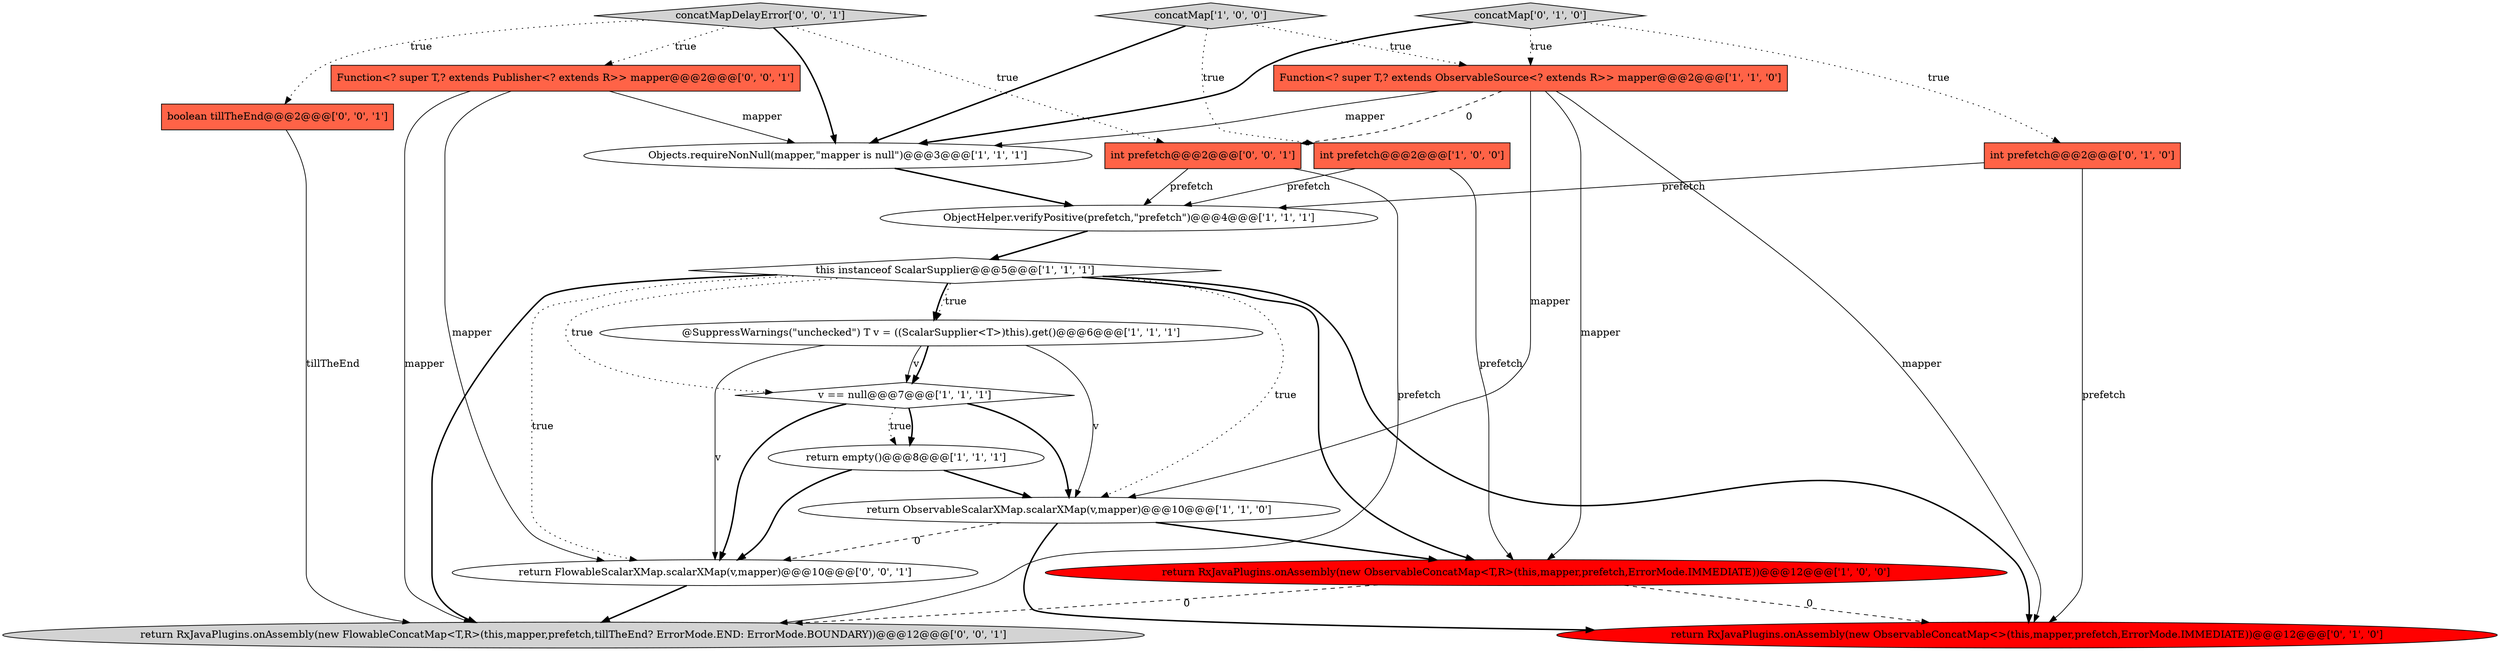 digraph {
5 [style = filled, label = "return ObservableScalarXMap.scalarXMap(v,mapper)@@@10@@@['1', '1', '0']", fillcolor = white, shape = ellipse image = "AAA0AAABBB1BBB"];
1 [style = filled, label = "int prefetch@@@2@@@['1', '0', '0']", fillcolor = tomato, shape = box image = "AAA0AAABBB1BBB"];
19 [style = filled, label = "int prefetch@@@2@@@['0', '0', '1']", fillcolor = tomato, shape = box image = "AAA0AAABBB3BBB"];
0 [style = filled, label = "this instanceof ScalarSupplier@@@5@@@['1', '1', '1']", fillcolor = white, shape = diamond image = "AAA0AAABBB1BBB"];
2 [style = filled, label = "@SuppressWarnings(\"unchecked\") T v = ((ScalarSupplier<T>)this).get()@@@6@@@['1', '1', '1']", fillcolor = white, shape = ellipse image = "AAA0AAABBB1BBB"];
13 [style = filled, label = "return RxJavaPlugins.onAssembly(new ObservableConcatMap<>(this,mapper,prefetch,ErrorMode.IMMEDIATE))@@@12@@@['0', '1', '0']", fillcolor = red, shape = ellipse image = "AAA1AAABBB2BBB"];
16 [style = filled, label = "concatMapDelayError['0', '0', '1']", fillcolor = lightgray, shape = diamond image = "AAA0AAABBB3BBB"];
7 [style = filled, label = "return empty()@@@8@@@['1', '1', '1']", fillcolor = white, shape = ellipse image = "AAA0AAABBB1BBB"];
4 [style = filled, label = "ObjectHelper.verifyPositive(prefetch,\"prefetch\")@@@4@@@['1', '1', '1']", fillcolor = white, shape = ellipse image = "AAA0AAABBB1BBB"];
14 [style = filled, label = "return RxJavaPlugins.onAssembly(new FlowableConcatMap<T,R>(this,mapper,prefetch,tillTheEnd? ErrorMode.END: ErrorMode.BOUNDARY))@@@12@@@['0', '0', '1']", fillcolor = lightgray, shape = ellipse image = "AAA0AAABBB3BBB"];
11 [style = filled, label = "concatMap['0', '1', '0']", fillcolor = lightgray, shape = diamond image = "AAA0AAABBB2BBB"];
8 [style = filled, label = "v == null@@@7@@@['1', '1', '1']", fillcolor = white, shape = diamond image = "AAA0AAABBB1BBB"];
18 [style = filled, label = "boolean tillTheEnd@@@2@@@['0', '0', '1']", fillcolor = tomato, shape = box image = "AAA0AAABBB3BBB"];
9 [style = filled, label = "Function<? super T,? extends ObservableSource<? extends R>> mapper@@@2@@@['1', '1', '0']", fillcolor = tomato, shape = box image = "AAA0AAABBB1BBB"];
3 [style = filled, label = "return RxJavaPlugins.onAssembly(new ObservableConcatMap<T,R>(this,mapper,prefetch,ErrorMode.IMMEDIATE))@@@12@@@['1', '0', '0']", fillcolor = red, shape = ellipse image = "AAA1AAABBB1BBB"];
15 [style = filled, label = "Function<? super T,? extends Publisher<? extends R>> mapper@@@2@@@['0', '0', '1']", fillcolor = tomato, shape = box image = "AAA0AAABBB3BBB"];
17 [style = filled, label = "return FlowableScalarXMap.scalarXMap(v,mapper)@@@10@@@['0', '0', '1']", fillcolor = white, shape = ellipse image = "AAA0AAABBB3BBB"];
6 [style = filled, label = "Objects.requireNonNull(mapper,\"mapper is null\")@@@3@@@['1', '1', '1']", fillcolor = white, shape = ellipse image = "AAA0AAABBB1BBB"];
12 [style = filled, label = "int prefetch@@@2@@@['0', '1', '0']", fillcolor = tomato, shape = box image = "AAA0AAABBB2BBB"];
10 [style = filled, label = "concatMap['1', '0', '0']", fillcolor = lightgray, shape = diamond image = "AAA0AAABBB1BBB"];
0->3 [style = bold, label=""];
5->3 [style = bold, label=""];
16->19 [style = dotted, label="true"];
19->4 [style = solid, label="prefetch"];
7->17 [style = bold, label=""];
0->5 [style = dotted, label="true"];
1->4 [style = solid, label="prefetch"];
2->8 [style = solid, label="v"];
0->13 [style = bold, label=""];
16->6 [style = bold, label=""];
11->6 [style = bold, label=""];
0->2 [style = bold, label=""];
9->13 [style = solid, label="mapper"];
11->12 [style = dotted, label="true"];
8->7 [style = dotted, label="true"];
11->9 [style = dotted, label="true"];
15->6 [style = solid, label="mapper"];
9->3 [style = solid, label="mapper"];
15->17 [style = solid, label="mapper"];
10->9 [style = dotted, label="true"];
3->13 [style = dashed, label="0"];
10->6 [style = bold, label=""];
8->7 [style = bold, label=""];
4->0 [style = bold, label=""];
15->14 [style = solid, label="mapper"];
0->8 [style = dotted, label="true"];
8->17 [style = bold, label=""];
9->19 [style = dashed, label="0"];
9->5 [style = solid, label="mapper"];
6->4 [style = bold, label=""];
7->5 [style = bold, label=""];
0->14 [style = bold, label=""];
5->17 [style = dashed, label="0"];
8->5 [style = bold, label=""];
12->4 [style = solid, label="prefetch"];
17->14 [style = bold, label=""];
5->13 [style = bold, label=""];
12->13 [style = solid, label="prefetch"];
2->17 [style = solid, label="v"];
1->3 [style = solid, label="prefetch"];
0->17 [style = dotted, label="true"];
10->1 [style = dotted, label="true"];
0->2 [style = dotted, label="true"];
3->14 [style = dashed, label="0"];
18->14 [style = solid, label="tillTheEnd"];
19->14 [style = solid, label="prefetch"];
2->5 [style = solid, label="v"];
2->8 [style = bold, label=""];
16->15 [style = dotted, label="true"];
9->6 [style = solid, label="mapper"];
16->18 [style = dotted, label="true"];
}
